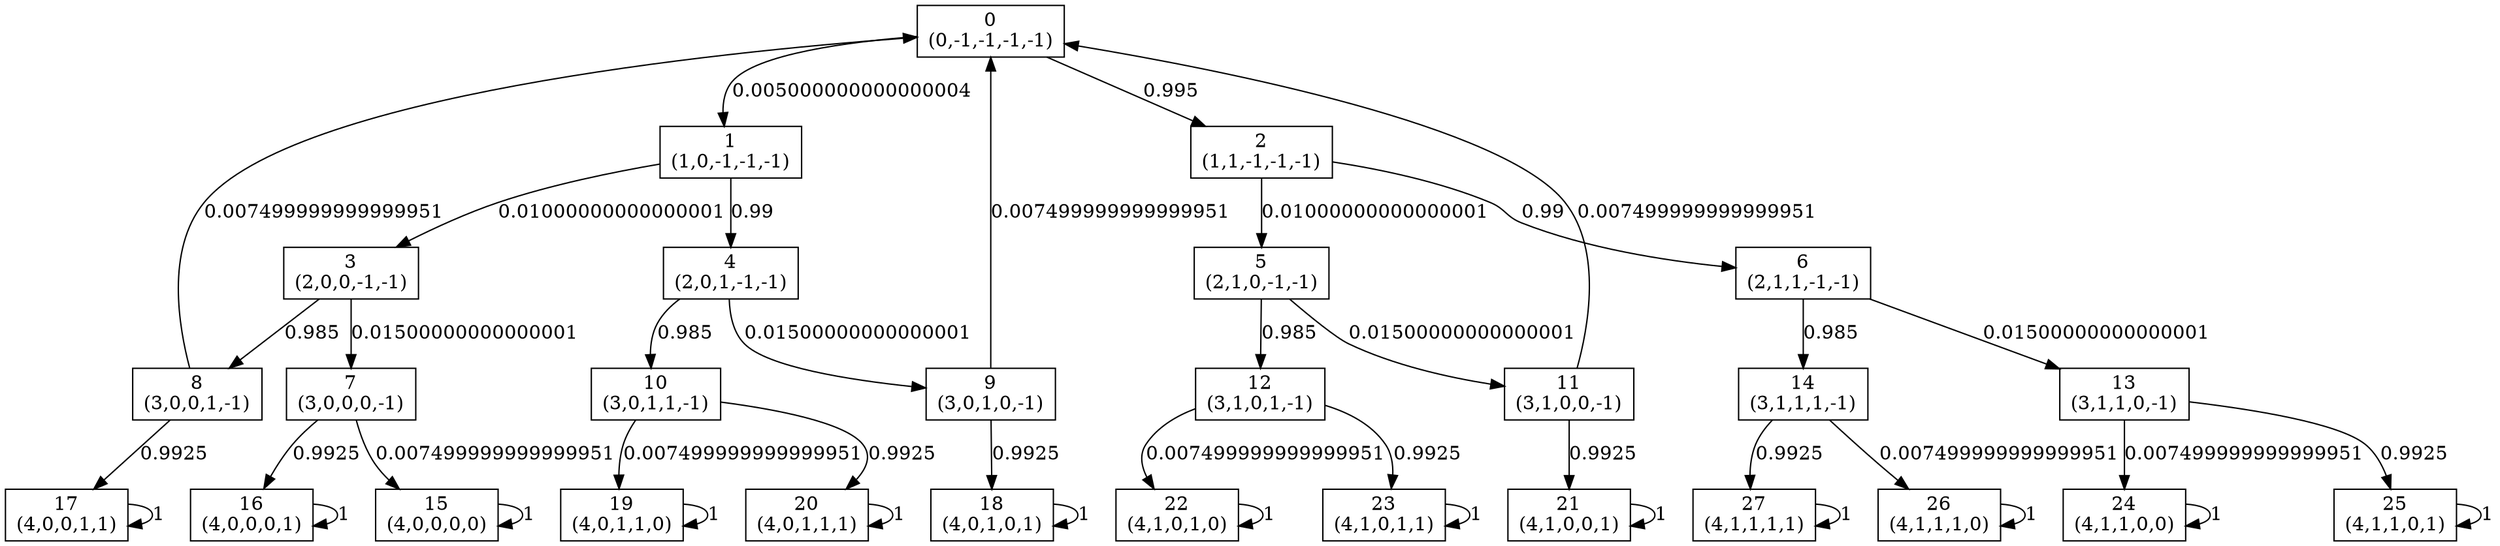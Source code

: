 digraph P {
node [shape=box];
0 -> 1 [ label="0.005000000000000004" ];
0 -> 2 [ label="0.995" ];
1 -> 3 [ label="0.01000000000000001" ];
1 -> 4 [ label="0.99" ];
2 -> 5 [ label="0.01000000000000001" ];
2 -> 6 [ label="0.99" ];
3 -> 7 [ label="0.01500000000000001" ];
3 -> 8 [ label="0.985" ];
4 -> 9 [ label="0.01500000000000001" ];
4 -> 10 [ label="0.985" ];
5 -> 11 [ label="0.01500000000000001" ];
5 -> 12 [ label="0.985" ];
6 -> 13 [ label="0.01500000000000001" ];
6 -> 14 [ label="0.985" ];
7 -> 15 [ label="0.007499999999999951" ];
7 -> 16 [ label="0.9925" ];
8 -> 0 [ label="0.007499999999999951" ];
8 -> 17 [ label="0.9925" ];
9 -> 0 [ label="0.007499999999999951" ];
9 -> 18 [ label="0.9925" ];
10 -> 19 [ label="0.007499999999999951" ];
10 -> 20 [ label="0.9925" ];
11 -> 0 [ label="0.007499999999999951" ];
11 -> 21 [ label="0.9925" ];
12 -> 22 [ label="0.007499999999999951" ];
12 -> 23 [ label="0.9925" ];
13 -> 24 [ label="0.007499999999999951" ];
13 -> 25 [ label="0.9925" ];
14 -> 26 [ label="0.007499999999999951" ];
14 -> 27 [ label="0.9925" ];
15 -> 15 [ label="1" ];
16 -> 16 [ label="1" ];
17 -> 17 [ label="1" ];
18 -> 18 [ label="1" ];
19 -> 19 [ label="1" ];
20 -> 20 [ label="1" ];
21 -> 21 [ label="1" ];
22 -> 22 [ label="1" ];
23 -> 23 [ label="1" ];
24 -> 24 [ label="1" ];
25 -> 25 [ label="1" ];
26 -> 26 [ label="1" ];
27 -> 27 [ label="1" ];
0 [label="0\n(0,-1,-1,-1,-1)"];
1 [label="1\n(1,0,-1,-1,-1)"];
2 [label="2\n(1,1,-1,-1,-1)"];
3 [label="3\n(2,0,0,-1,-1)"];
4 [label="4\n(2,0,1,-1,-1)"];
5 [label="5\n(2,1,0,-1,-1)"];
6 [label="6\n(2,1,1,-1,-1)"];
7 [label="7\n(3,0,0,0,-1)"];
8 [label="8\n(3,0,0,1,-1)"];
9 [label="9\n(3,0,1,0,-1)"];
10 [label="10\n(3,0,1,1,-1)"];
11 [label="11\n(3,1,0,0,-1)"];
12 [label="12\n(3,1,0,1,-1)"];
13 [label="13\n(3,1,1,0,-1)"];
14 [label="14\n(3,1,1,1,-1)"];
15 [label="15\n(4,0,0,0,0)"];
16 [label="16\n(4,0,0,0,1)"];
17 [label="17\n(4,0,0,1,1)"];
18 [label="18\n(4,0,1,0,1)"];
19 [label="19\n(4,0,1,1,0)"];
20 [label="20\n(4,0,1,1,1)"];
21 [label="21\n(4,1,0,0,1)"];
22 [label="22\n(4,1,0,1,0)"];
23 [label="23\n(4,1,0,1,1)"];
24 [label="24\n(4,1,1,0,0)"];
25 [label="25\n(4,1,1,0,1)"];
26 [label="26\n(4,1,1,1,0)"];
27 [label="27\n(4,1,1,1,1)"];
}
